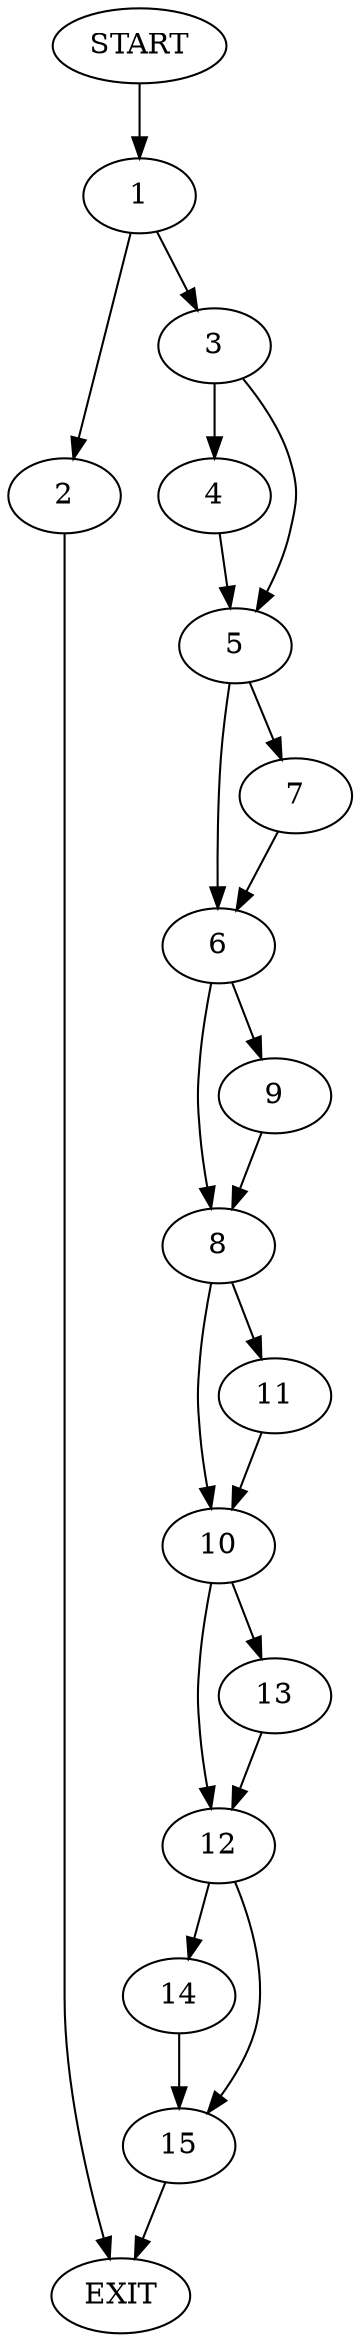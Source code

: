 digraph {
0 [label="START"]
16 [label="EXIT"]
0 -> 1
1 -> 2
1 -> 3
2 -> 16
3 -> 4
3 -> 5
4 -> 5
5 -> 6
5 -> 7
7 -> 6
6 -> 8
6 -> 9
8 -> 10
8 -> 11
9 -> 8
11 -> 10
10 -> 12
10 -> 13
12 -> 14
12 -> 15
13 -> 12
15 -> 16
14 -> 15
}
